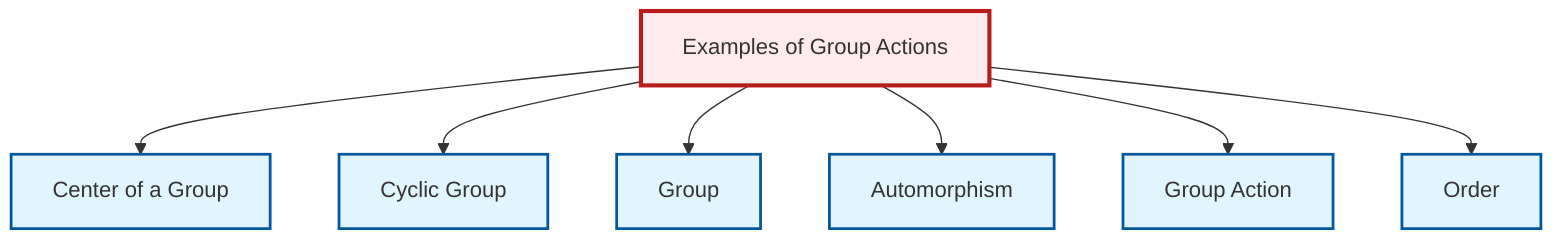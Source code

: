 graph TD
    classDef definition fill:#e1f5fe,stroke:#01579b,stroke-width:2px
    classDef theorem fill:#f3e5f5,stroke:#4a148c,stroke-width:2px
    classDef axiom fill:#fff3e0,stroke:#e65100,stroke-width:2px
    classDef example fill:#e8f5e9,stroke:#1b5e20,stroke-width:2px
    classDef current fill:#ffebee,stroke:#b71c1c,stroke-width:3px
    def-automorphism["Automorphism"]:::definition
    def-order["Order"]:::definition
    def-group-action["Group Action"]:::definition
    def-center-of-group["Center of a Group"]:::definition
    def-cyclic-group["Cyclic Group"]:::definition
    ex-group-action-examples["Examples of Group Actions"]:::example
    def-group["Group"]:::definition
    ex-group-action-examples --> def-center-of-group
    ex-group-action-examples --> def-cyclic-group
    ex-group-action-examples --> def-group
    ex-group-action-examples --> def-automorphism
    ex-group-action-examples --> def-group-action
    ex-group-action-examples --> def-order
    class ex-group-action-examples current
